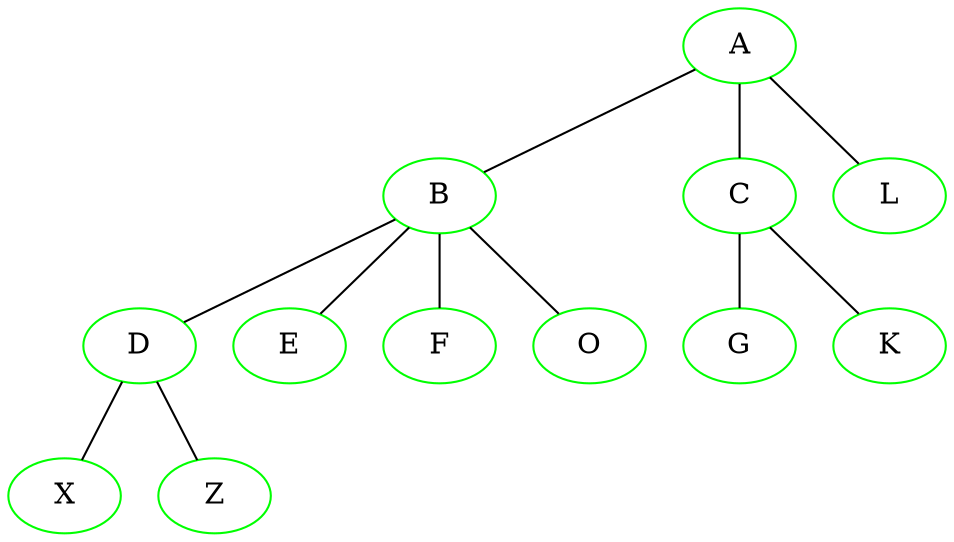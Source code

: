 graph G {
    A [shape=ellipse,color=green];
    B [shape=ellipse,color=green];
    C [shape=ellipse,color=green];
    D [shape=ellipse,color=green];
    E [shape=ellipse,color=green];
    F [shape=ellipse,color=green];
    G [shape=ellipse,color=green];
    K [shape=ellipse,color=green];
    L [shape=ellipse,color=green];
    O [shape=ellipse,color=green];
    X [shape=ellipse,color=green];
    Z [shape=ellipse,color=green];
    A -- {B,C,L};
    B -- {O,D,E,F};
    D -- {X,Z};
    C -- {G,K};
}